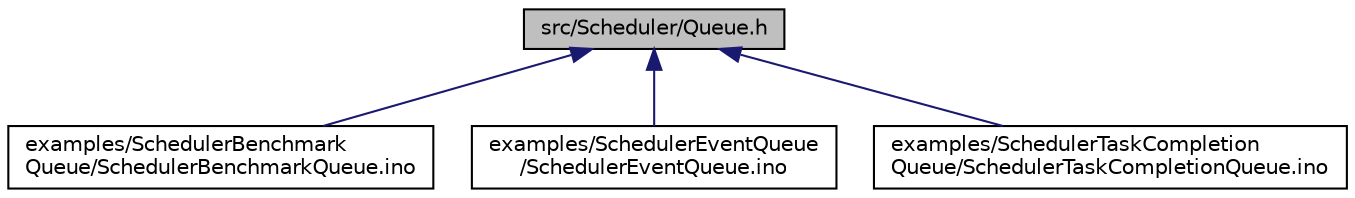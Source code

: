 digraph "src/Scheduler/Queue.h"
{
  edge [fontname="Helvetica",fontsize="10",labelfontname="Helvetica",labelfontsize="10"];
  node [fontname="Helvetica",fontsize="10",shape=record];
  Node1 [label="src/Scheduler/Queue.h",height=0.2,width=0.4,color="black", fillcolor="grey75", style="filled", fontcolor="black"];
  Node1 -> Node2 [dir="back",color="midnightblue",fontsize="10",style="solid",fontname="Helvetica"];
  Node2 [label="examples/SchedulerBenchmark\lQueue/SchedulerBenchmarkQueue.ino",height=0.2,width=0.4,color="black", fillcolor="white", style="filled",URL="$d2/d24/SchedulerBenchmarkQueue_8ino.html"];
  Node1 -> Node3 [dir="back",color="midnightblue",fontsize="10",style="solid",fontname="Helvetica"];
  Node3 [label="examples/SchedulerEventQueue\l/SchedulerEventQueue.ino",height=0.2,width=0.4,color="black", fillcolor="white", style="filled",URL="$d9/d50/SchedulerEventQueue_8ino.html"];
  Node1 -> Node4 [dir="back",color="midnightblue",fontsize="10",style="solid",fontname="Helvetica"];
  Node4 [label="examples/SchedulerTaskCompletion\lQueue/SchedulerTaskCompletionQueue.ino",height=0.2,width=0.4,color="black", fillcolor="white", style="filled",URL="$db/da0/SchedulerTaskCompletionQueue_8ino.html"];
}
